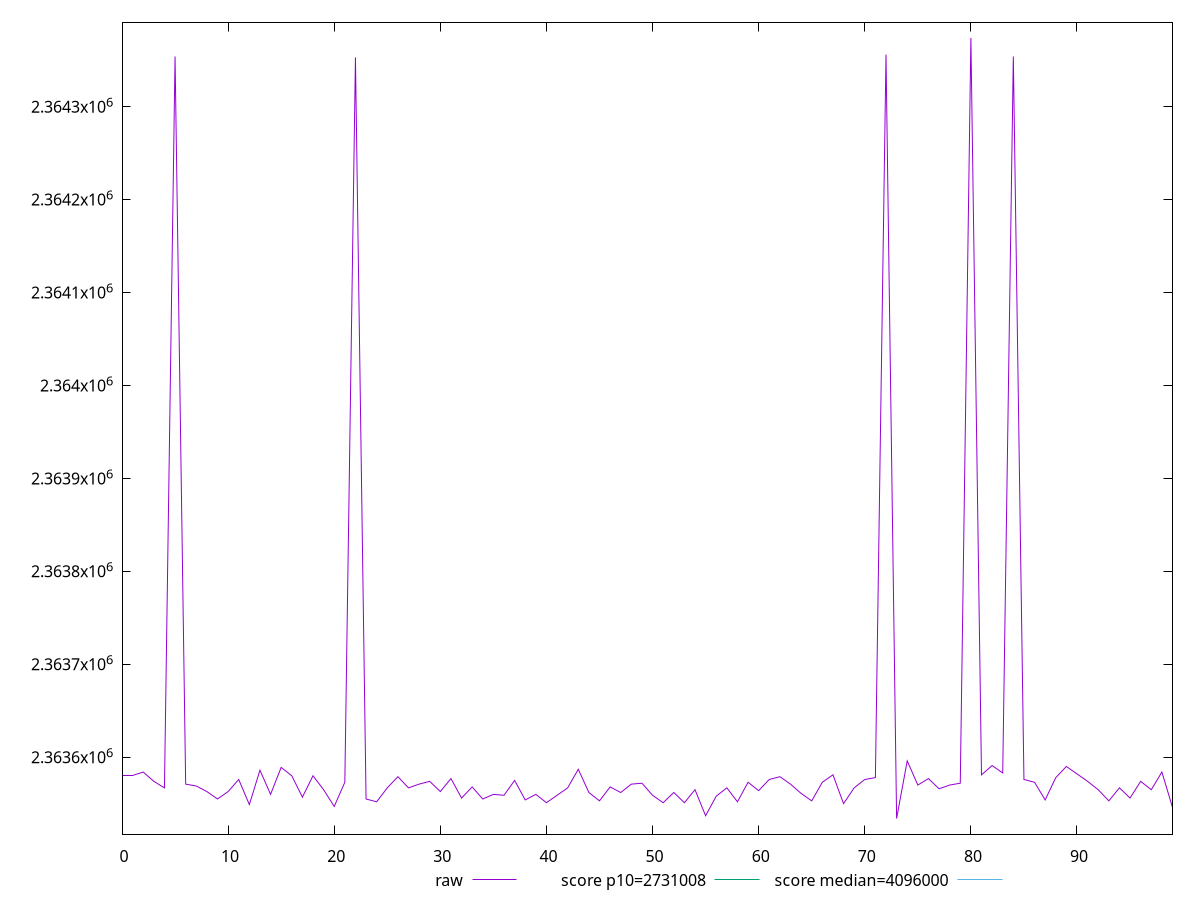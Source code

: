 reset

$raw <<EOF
0 2363580
1 2363580
2 2363584
3 2363574
4 2363567
5 2364354
6 2363571
7 2363569
8 2363563
9 2363555
10 2363563
11 2363576
12 2363549
13 2363586
14 2363560
15 2363589
16 2363580
17 2363557
18 2363580
19 2363565
20 2363547
21 2363573
22 2364353
23 2363555
24 2363552
25 2363567
26 2363579
27 2363567
28 2363571
29 2363574
30 2363563
31 2363577
32 2363556
33 2363568
34 2363555
35 2363560
36 2363559
37 2363575
38 2363554
39 2363560
40 2363551
41 2363559
42 2363567
43 2363587
44 2363562
45 2363553
46 2363568
47 2363562
48 2363571
49 2363572
50 2363559
51 2363551
52 2363562
53 2363551
54 2363565
55 2363537
56 2363558
57 2363567
58 2363552
59 2363573
60 2363564
61 2363576
62 2363579
63 2363571
64 2363561
65 2363553
66 2363573
67 2363581
68 2363550
69 2363567
70 2363576
71 2363578
72 2364356
73 2363534
74 2363596
75 2363570
76 2363577
77 2363566
78 2363570
79 2363572
80 2364374
81 2363581
82 2363591
83 2363583
84 2364354
85 2363576
86 2363573
87 2363554
88 2363578
89 2363590
90 2363582
91 2363574
92 2363565
93 2363553
94 2363567
95 2363556
96 2363574
97 2363565
98 2363584
99 2363546
EOF

set key outside below
set xrange [0:99]
set yrange [2363517.2:2364390.8]
set trange [2363517.2:2364390.8]
set terminal svg size 640, 500 enhanced background rgb 'white'
set output "reprap/total-byte-weight/samples/pages+cached+noexternal+nomedia/raw/values.svg"

plot $raw title "raw" with line, \
     2731008 title "score p10=2731008", \
     4096000 title "score median=4096000"

reset
